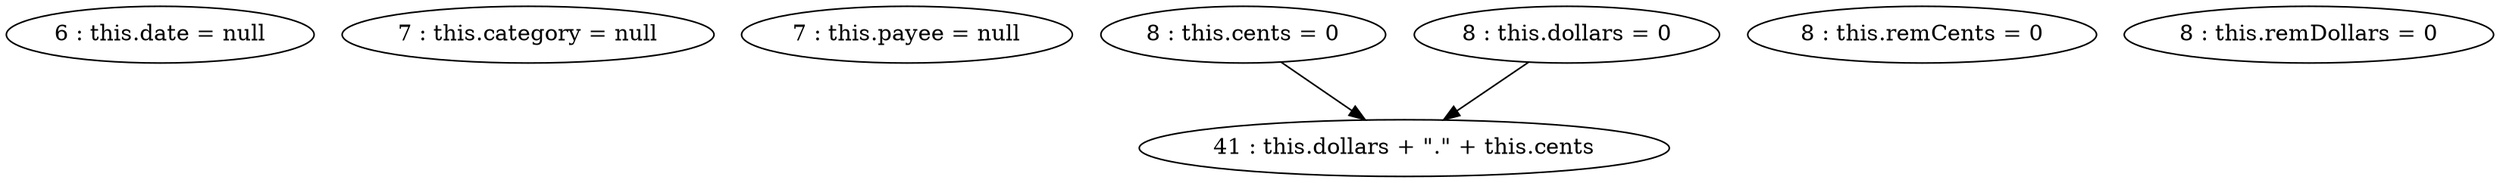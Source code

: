 digraph G {
"6 : this.date = null"
"7 : this.category = null"
"7 : this.payee = null"
"8 : this.cents = 0"
"8 : this.cents = 0" -> "41 : this.dollars + \".\" + this.cents"
"8 : this.dollars = 0"
"8 : this.dollars = 0" -> "41 : this.dollars + \".\" + this.cents"
"8 : this.remCents = 0"
"8 : this.remDollars = 0"
"41 : this.dollars + \".\" + this.cents"
}